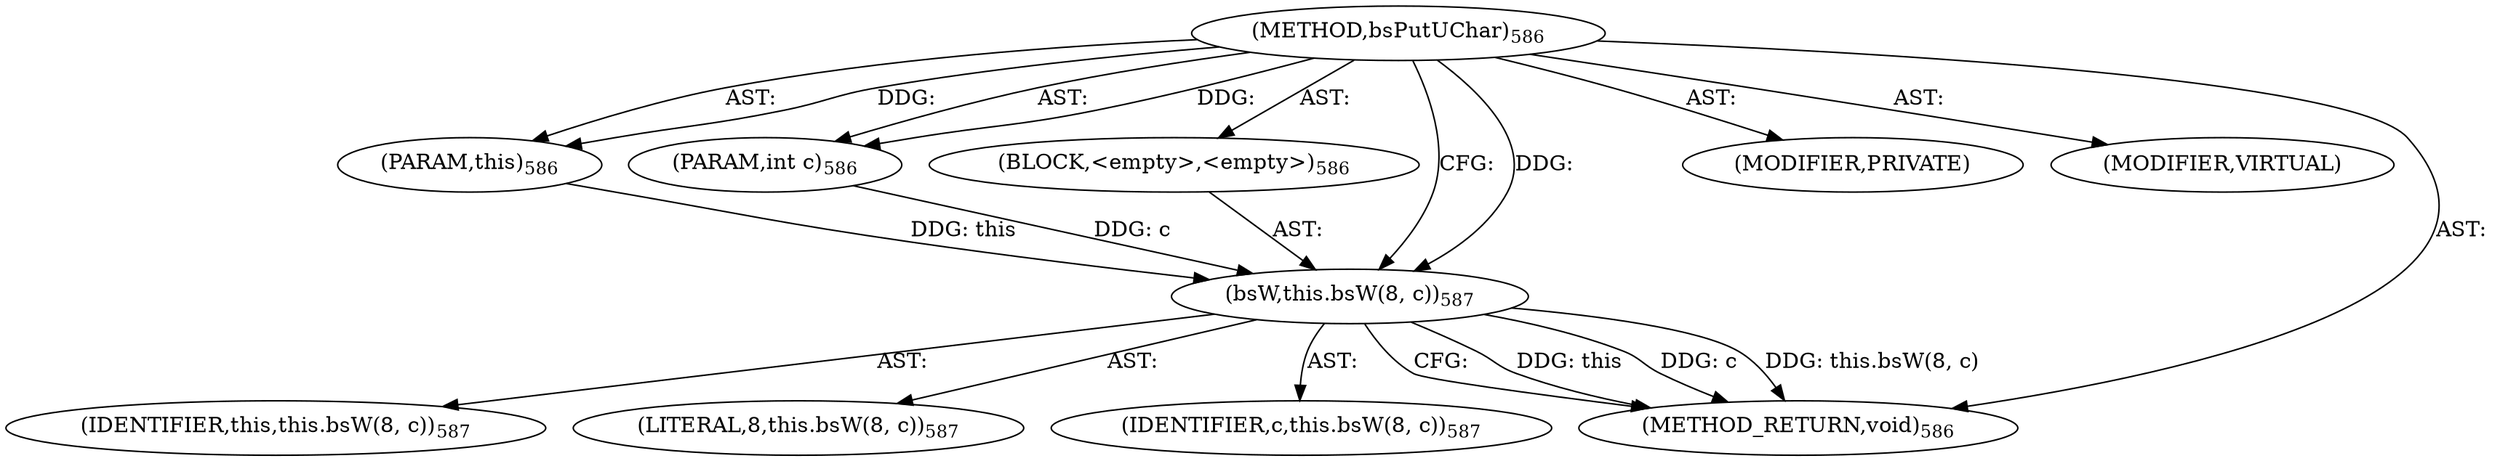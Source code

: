 digraph "bsPutUChar" {  
"111669149714" [label = <(METHOD,bsPutUChar)<SUB>586</SUB>> ]
"115964116999" [label = <(PARAM,this)<SUB>586</SUB>> ]
"115964117034" [label = <(PARAM,int c)<SUB>586</SUB>> ]
"25769803850" [label = <(BLOCK,&lt;empty&gt;,&lt;empty&gt;)<SUB>586</SUB>> ]
"30064771645" [label = <(bsW,this.bsW(8, c))<SUB>587</SUB>> ]
"68719476766" [label = <(IDENTIFIER,this,this.bsW(8, c))<SUB>587</SUB>> ]
"90194313388" [label = <(LITERAL,8,this.bsW(8, c))<SUB>587</SUB>> ]
"68719477216" [label = <(IDENTIFIER,c,this.bsW(8, c))<SUB>587</SUB>> ]
"133143986249" [label = <(MODIFIER,PRIVATE)> ]
"133143986250" [label = <(MODIFIER,VIRTUAL)> ]
"128849018898" [label = <(METHOD_RETURN,void)<SUB>586</SUB>> ]
  "111669149714" -> "115964116999"  [ label = "AST: "] 
  "111669149714" -> "115964117034"  [ label = "AST: "] 
  "111669149714" -> "25769803850"  [ label = "AST: "] 
  "111669149714" -> "133143986249"  [ label = "AST: "] 
  "111669149714" -> "133143986250"  [ label = "AST: "] 
  "111669149714" -> "128849018898"  [ label = "AST: "] 
  "25769803850" -> "30064771645"  [ label = "AST: "] 
  "30064771645" -> "68719476766"  [ label = "AST: "] 
  "30064771645" -> "90194313388"  [ label = "AST: "] 
  "30064771645" -> "68719477216"  [ label = "AST: "] 
  "30064771645" -> "128849018898"  [ label = "CFG: "] 
  "111669149714" -> "30064771645"  [ label = "CFG: "] 
  "30064771645" -> "128849018898"  [ label = "DDG: this"] 
  "30064771645" -> "128849018898"  [ label = "DDG: c"] 
  "30064771645" -> "128849018898"  [ label = "DDG: this.bsW(8, c)"] 
  "111669149714" -> "115964116999"  [ label = "DDG: "] 
  "111669149714" -> "115964117034"  [ label = "DDG: "] 
  "115964116999" -> "30064771645"  [ label = "DDG: this"] 
  "111669149714" -> "30064771645"  [ label = "DDG: "] 
  "115964117034" -> "30064771645"  [ label = "DDG: c"] 
}
